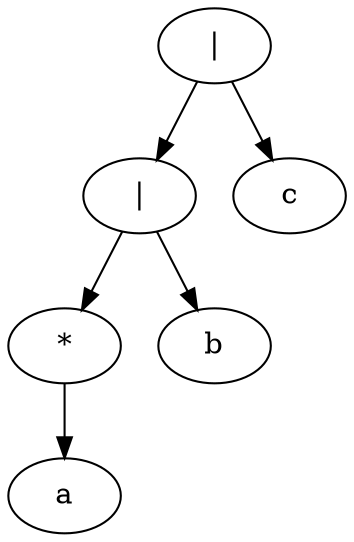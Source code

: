 digraph {
  93879121969776[label="|"]
  93879121969344[label="|"]
  93879121969776  ->  93879121969344
  93879121969856[label="c"]
  93879121969776  ->  93879121969856
  93879121969440[label="*"]
  93879121969344  ->  93879121969440
  93879121969488[label="b"]
  93879121969344  ->  93879121969488
  93879121969392[label="a"]
  93879121969440  ->  93879121969392
}
